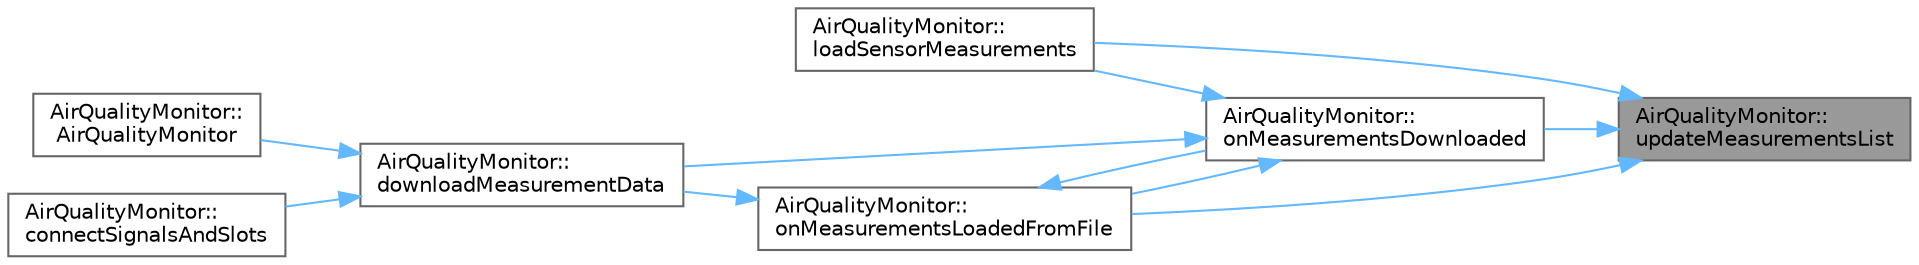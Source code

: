 digraph "AirQualityMonitor::updateMeasurementsList"
{
 // LATEX_PDF_SIZE
  bgcolor="transparent";
  edge [fontname=Helvetica,fontsize=10,labelfontname=Helvetica,labelfontsize=10];
  node [fontname=Helvetica,fontsize=10,shape=box,height=0.2,width=0.4];
  rankdir="RL";
  Node1 [id="Node000001",label="AirQualityMonitor::\lupdateMeasurementsList",height=0.2,width=0.4,color="gray40", fillcolor="grey60", style="filled", fontcolor="black",tooltip="Aktualizuje interfejs użytkownika danymi pomiarowymi."];
  Node1 -> Node2 [id="edge1_Node000001_Node000002",dir="back",color="steelblue1",style="solid",tooltip=" "];
  Node2 [id="Node000002",label="AirQualityMonitor::\lloadSensorMeasurements",height=0.2,width=0.4,color="grey40", fillcolor="white", style="filled",URL="$class_air_quality_monitor.html#a6f9d42c4395c7be44d34de4be6aa21da",tooltip="Ładuje dane pomiarowe dla konkretnego sensora."];
  Node1 -> Node3 [id="edge2_Node000001_Node000003",dir="back",color="steelblue1",style="solid",tooltip=" "];
  Node3 [id="Node000003",label="AirQualityMonitor::\lonMeasurementsDownloaded",height=0.2,width=0.4,color="grey40", fillcolor="white", style="filled",URL="$class_air_quality_monitor.html#ad8eb21eda0655b47e5062514017324fc",tooltip="Obsługuje zakończenie pobierania danych pomiarowych."];
  Node3 -> Node4 [id="edge3_Node000003_Node000004",dir="back",color="steelblue1",style="solid",tooltip=" "];
  Node4 [id="Node000004",label="AirQualityMonitor::\ldownloadMeasurementData",height=0.2,width=0.4,color="grey40", fillcolor="white", style="filled",URL="$class_air_quality_monitor.html#a4b897122ddbc3c0b1037710f33e7a309",tooltip="Pobiera i zapisuje dane pomiarowe dla aktualnie wybranego sensora."];
  Node4 -> Node5 [id="edge4_Node000004_Node000005",dir="back",color="steelblue1",style="solid",tooltip=" "];
  Node5 [id="Node000005",label="AirQualityMonitor::\lAirQualityMonitor",height=0.2,width=0.4,color="grey40", fillcolor="white", style="filled",URL="$class_air_quality_monitor.html#a5c1e078e2b1c45ecfacef7f3a0d31322",tooltip="Konstruktor klasy AirQualityMonitor."];
  Node4 -> Node6 [id="edge5_Node000004_Node000006",dir="back",color="steelblue1",style="solid",tooltip=" "];
  Node6 [id="Node000006",label="AirQualityMonitor::\lconnectSignalsAndSlots",height=0.2,width=0.4,color="grey40", fillcolor="white", style="filled",URL="$class_air_quality_monitor.html#a0d5986b8b5578346bc973699b56b73c5",tooltip="Łączy sygnały interfejsu użytkownika z odpowiednimi slotami."];
  Node3 -> Node2 [id="edge6_Node000003_Node000002",dir="back",color="steelblue1",style="solid",tooltip=" "];
  Node3 -> Node7 [id="edge7_Node000003_Node000007",dir="back",color="steelblue1",style="solid",tooltip=" "];
  Node7 [id="Node000007",label="AirQualityMonitor::\lonMeasurementsLoadedFromFile",height=0.2,width=0.4,color="grey40", fillcolor="white", style="filled",URL="$class_air_quality_monitor.html#a8ce222412580a45a82124e1a4ad821df",tooltip="Ładuje dane pomiarowe dla sensora z pliku lokalnego."];
  Node7 -> Node4 [id="edge8_Node000007_Node000004",dir="back",color="steelblue1",style="solid",tooltip=" "];
  Node7 -> Node3 [id="edge9_Node000007_Node000003",dir="back",color="steelblue1",style="solid",tooltip=" "];
  Node1 -> Node7 [id="edge10_Node000001_Node000007",dir="back",color="steelblue1",style="solid",tooltip=" "];
}
